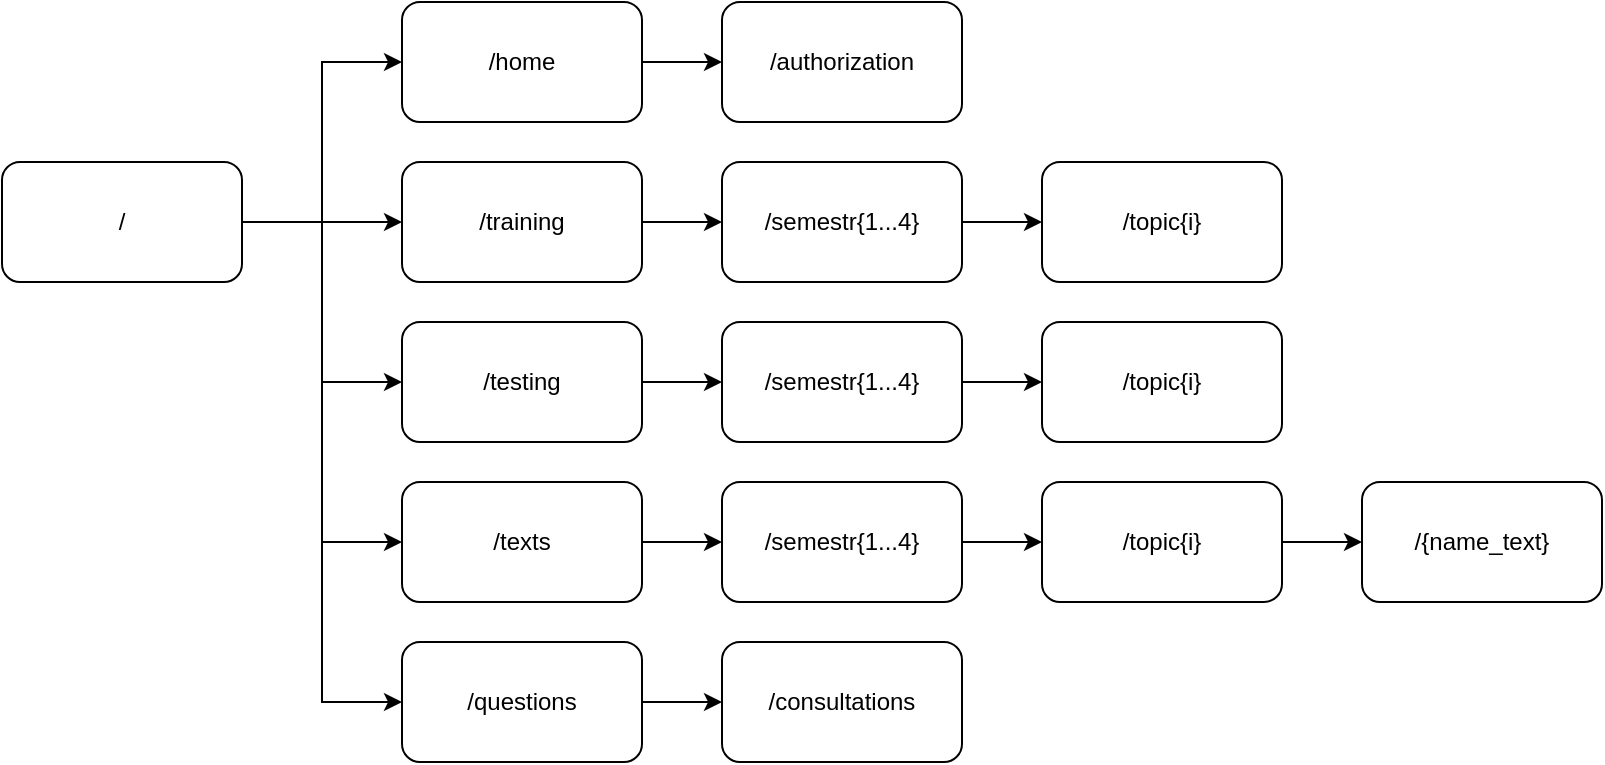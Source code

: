 <mxfile version="21.1.4" type="github">
  <diagram name="Страница 1" id="_F4au6lMTm3js5k43DV5">
    <mxGraphModel dx="1114" dy="539" grid="1" gridSize="10" guides="1" tooltips="1" connect="1" arrows="1" fold="1" page="1" pageScale="1" pageWidth="827" pageHeight="1169" math="0" shadow="0">
      <root>
        <mxCell id="0" />
        <mxCell id="1" parent="0" />
        <mxCell id="_tGOgu5r2pFKazgzHHQ3-3" style="edgeStyle=orthogonalEdgeStyle;rounded=0;orthogonalLoop=1;jettySize=auto;html=1;exitX=1;exitY=0.5;exitDx=0;exitDy=0;entryX=0;entryY=0.5;entryDx=0;entryDy=0;" parent="1" source="_tGOgu5r2pFKazgzHHQ3-1" target="_tGOgu5r2pFKazgzHHQ3-2" edge="1">
          <mxGeometry relative="1" as="geometry" />
        </mxCell>
        <mxCell id="_tGOgu5r2pFKazgzHHQ3-5" style="edgeStyle=orthogonalEdgeStyle;rounded=0;orthogonalLoop=1;jettySize=auto;html=1;exitX=1;exitY=0.5;exitDx=0;exitDy=0;entryX=0;entryY=0.5;entryDx=0;entryDy=0;" parent="1" source="_tGOgu5r2pFKazgzHHQ3-1" target="_tGOgu5r2pFKazgzHHQ3-4" edge="1">
          <mxGeometry relative="1" as="geometry" />
        </mxCell>
        <mxCell id="_tGOgu5r2pFKazgzHHQ3-7" style="edgeStyle=orthogonalEdgeStyle;rounded=0;orthogonalLoop=1;jettySize=auto;html=1;exitX=1;exitY=0.5;exitDx=0;exitDy=0;entryX=0;entryY=0.5;entryDx=0;entryDy=0;" parent="1" source="_tGOgu5r2pFKazgzHHQ3-1" target="_tGOgu5r2pFKazgzHHQ3-6" edge="1">
          <mxGeometry relative="1" as="geometry" />
        </mxCell>
        <mxCell id="_tGOgu5r2pFKazgzHHQ3-9" style="edgeStyle=orthogonalEdgeStyle;rounded=0;orthogonalLoop=1;jettySize=auto;html=1;exitX=1;exitY=0.5;exitDx=0;exitDy=0;entryX=0;entryY=0.5;entryDx=0;entryDy=0;" parent="1" source="_tGOgu5r2pFKazgzHHQ3-1" target="_tGOgu5r2pFKazgzHHQ3-8" edge="1">
          <mxGeometry relative="1" as="geometry" />
        </mxCell>
        <mxCell id="_tGOgu5r2pFKazgzHHQ3-11" style="edgeStyle=orthogonalEdgeStyle;rounded=0;orthogonalLoop=1;jettySize=auto;html=1;exitX=1;exitY=0.5;exitDx=0;exitDy=0;entryX=0;entryY=0.5;entryDx=0;entryDy=0;" parent="1" source="_tGOgu5r2pFKazgzHHQ3-1" target="_tGOgu5r2pFKazgzHHQ3-10" edge="1">
          <mxGeometry relative="1" as="geometry" />
        </mxCell>
        <mxCell id="_tGOgu5r2pFKazgzHHQ3-1" value="/" style="rounded=1;whiteSpace=wrap;html=1;" parent="1" vertex="1">
          <mxGeometry x="70" y="110" width="120" height="60" as="geometry" />
        </mxCell>
        <mxCell id="vGCFAIVq1MuQpszkJj0K-4" style="edgeStyle=orthogonalEdgeStyle;rounded=0;orthogonalLoop=1;jettySize=auto;html=1;exitX=1;exitY=0.5;exitDx=0;exitDy=0;entryX=0;entryY=0.5;entryDx=0;entryDy=0;" edge="1" parent="1" source="_tGOgu5r2pFKazgzHHQ3-2" target="vGCFAIVq1MuQpszkJj0K-3">
          <mxGeometry relative="1" as="geometry" />
        </mxCell>
        <mxCell id="_tGOgu5r2pFKazgzHHQ3-2" value="/home" style="rounded=1;whiteSpace=wrap;html=1;" parent="1" vertex="1">
          <mxGeometry x="270" y="30" width="120" height="60" as="geometry" />
        </mxCell>
        <mxCell id="_tGOgu5r2pFKazgzHHQ3-14" style="edgeStyle=orthogonalEdgeStyle;rounded=0;orthogonalLoop=1;jettySize=auto;html=1;exitX=1;exitY=0.5;exitDx=0;exitDy=0;entryX=0;entryY=0.5;entryDx=0;entryDy=0;" parent="1" source="_tGOgu5r2pFKazgzHHQ3-4" target="_tGOgu5r2pFKazgzHHQ3-13" edge="1">
          <mxGeometry relative="1" as="geometry" />
        </mxCell>
        <mxCell id="_tGOgu5r2pFKazgzHHQ3-4" value="/training" style="rounded=1;whiteSpace=wrap;html=1;" parent="1" vertex="1">
          <mxGeometry x="270" y="110" width="120" height="60" as="geometry" />
        </mxCell>
        <mxCell id="_tGOgu5r2pFKazgzHHQ3-18" style="edgeStyle=orthogonalEdgeStyle;rounded=0;orthogonalLoop=1;jettySize=auto;html=1;exitX=1;exitY=0.5;exitDx=0;exitDy=0;entryX=0;entryY=0.5;entryDx=0;entryDy=0;" parent="1" source="_tGOgu5r2pFKazgzHHQ3-6" target="_tGOgu5r2pFKazgzHHQ3-16" edge="1">
          <mxGeometry relative="1" as="geometry" />
        </mxCell>
        <mxCell id="_tGOgu5r2pFKazgzHHQ3-6" value="/testing" style="rounded=1;whiteSpace=wrap;html=1;" parent="1" vertex="1">
          <mxGeometry x="270" y="190" width="120" height="60" as="geometry" />
        </mxCell>
        <mxCell id="_tGOgu5r2pFKazgzHHQ3-22" style="edgeStyle=orthogonalEdgeStyle;rounded=0;orthogonalLoop=1;jettySize=auto;html=1;exitX=1;exitY=0.5;exitDx=0;exitDy=0;entryX=0;entryY=0.5;entryDx=0;entryDy=0;" parent="1" source="_tGOgu5r2pFKazgzHHQ3-8" target="_tGOgu5r2pFKazgzHHQ3-20" edge="1">
          <mxGeometry relative="1" as="geometry" />
        </mxCell>
        <mxCell id="_tGOgu5r2pFKazgzHHQ3-8" value="/texts" style="rounded=1;whiteSpace=wrap;html=1;" parent="1" vertex="1">
          <mxGeometry x="270" y="270" width="120" height="60" as="geometry" />
        </mxCell>
        <mxCell id="vGCFAIVq1MuQpszkJj0K-1" style="edgeStyle=orthogonalEdgeStyle;rounded=0;orthogonalLoop=1;jettySize=auto;html=1;exitX=1;exitY=0.5;exitDx=0;exitDy=0;entryX=0;entryY=0.5;entryDx=0;entryDy=0;" edge="1" parent="1" source="_tGOgu5r2pFKazgzHHQ3-10" target="_tGOgu5r2pFKazgzHHQ3-26">
          <mxGeometry relative="1" as="geometry" />
        </mxCell>
        <mxCell id="_tGOgu5r2pFKazgzHHQ3-10" value="/questions" style="rounded=1;whiteSpace=wrap;html=1;" parent="1" vertex="1">
          <mxGeometry x="270" y="350" width="120" height="60" as="geometry" />
        </mxCell>
        <mxCell id="_tGOgu5r2pFKazgzHHQ3-12" value="/topic{i}" style="rounded=1;whiteSpace=wrap;html=1;" parent="1" vertex="1">
          <mxGeometry x="590" y="110" width="120" height="60" as="geometry" />
        </mxCell>
        <mxCell id="_tGOgu5r2pFKazgzHHQ3-15" style="edgeStyle=orthogonalEdgeStyle;rounded=0;orthogonalLoop=1;jettySize=auto;html=1;exitX=1;exitY=0.5;exitDx=0;exitDy=0;entryX=0;entryY=0.5;entryDx=0;entryDy=0;" parent="1" source="_tGOgu5r2pFKazgzHHQ3-13" target="_tGOgu5r2pFKazgzHHQ3-12" edge="1">
          <mxGeometry relative="1" as="geometry" />
        </mxCell>
        <mxCell id="_tGOgu5r2pFKazgzHHQ3-13" value="/semestr{1...4}" style="rounded=1;whiteSpace=wrap;html=1;" parent="1" vertex="1">
          <mxGeometry x="430" y="110" width="120" height="60" as="geometry" />
        </mxCell>
        <mxCell id="_tGOgu5r2pFKazgzHHQ3-19" style="edgeStyle=orthogonalEdgeStyle;rounded=0;orthogonalLoop=1;jettySize=auto;html=1;exitX=1;exitY=0.5;exitDx=0;exitDy=0;entryX=0;entryY=0.5;entryDx=0;entryDy=0;" parent="1" source="_tGOgu5r2pFKazgzHHQ3-16" target="_tGOgu5r2pFKazgzHHQ3-17" edge="1">
          <mxGeometry relative="1" as="geometry" />
        </mxCell>
        <mxCell id="_tGOgu5r2pFKazgzHHQ3-16" value="/semestr{1...4}" style="rounded=1;whiteSpace=wrap;html=1;" parent="1" vertex="1">
          <mxGeometry x="430" y="190" width="120" height="60" as="geometry" />
        </mxCell>
        <mxCell id="_tGOgu5r2pFKazgzHHQ3-17" value="/topic{i}" style="rounded=1;whiteSpace=wrap;html=1;" parent="1" vertex="1">
          <mxGeometry x="590" y="190" width="120" height="60" as="geometry" />
        </mxCell>
        <mxCell id="_tGOgu5r2pFKazgzHHQ3-23" style="edgeStyle=orthogonalEdgeStyle;rounded=0;orthogonalLoop=1;jettySize=auto;html=1;exitX=1;exitY=0.5;exitDx=0;exitDy=0;entryX=0;entryY=0.5;entryDx=0;entryDy=0;" parent="1" source="_tGOgu5r2pFKazgzHHQ3-20" target="_tGOgu5r2pFKazgzHHQ3-21" edge="1">
          <mxGeometry relative="1" as="geometry" />
        </mxCell>
        <mxCell id="_tGOgu5r2pFKazgzHHQ3-20" value="/semestr{1...4}" style="rounded=1;whiteSpace=wrap;html=1;" parent="1" vertex="1">
          <mxGeometry x="430" y="270" width="120" height="60" as="geometry" />
        </mxCell>
        <mxCell id="_tGOgu5r2pFKazgzHHQ3-25" style="edgeStyle=orthogonalEdgeStyle;rounded=0;orthogonalLoop=1;jettySize=auto;html=1;exitX=1;exitY=0.5;exitDx=0;exitDy=0;entryX=0;entryY=0.5;entryDx=0;entryDy=0;" parent="1" source="_tGOgu5r2pFKazgzHHQ3-21" target="_tGOgu5r2pFKazgzHHQ3-24" edge="1">
          <mxGeometry relative="1" as="geometry" />
        </mxCell>
        <mxCell id="_tGOgu5r2pFKazgzHHQ3-21" value="/topic{i}" style="rounded=1;whiteSpace=wrap;html=1;" parent="1" vertex="1">
          <mxGeometry x="590" y="270" width="120" height="60" as="geometry" />
        </mxCell>
        <mxCell id="_tGOgu5r2pFKazgzHHQ3-24" value="/{name_text}" style="rounded=1;whiteSpace=wrap;html=1;" parent="1" vertex="1">
          <mxGeometry x="750" y="270" width="120" height="60" as="geometry" />
        </mxCell>
        <mxCell id="_tGOgu5r2pFKazgzHHQ3-26" value="/consultations" style="rounded=1;whiteSpace=wrap;html=1;" parent="1" vertex="1">
          <mxGeometry x="430" y="350" width="120" height="60" as="geometry" />
        </mxCell>
        <mxCell id="vGCFAIVq1MuQpszkJj0K-3" value="/authorization" style="rounded=1;whiteSpace=wrap;html=1;" vertex="1" parent="1">
          <mxGeometry x="430" y="30" width="120" height="60" as="geometry" />
        </mxCell>
      </root>
    </mxGraphModel>
  </diagram>
</mxfile>
